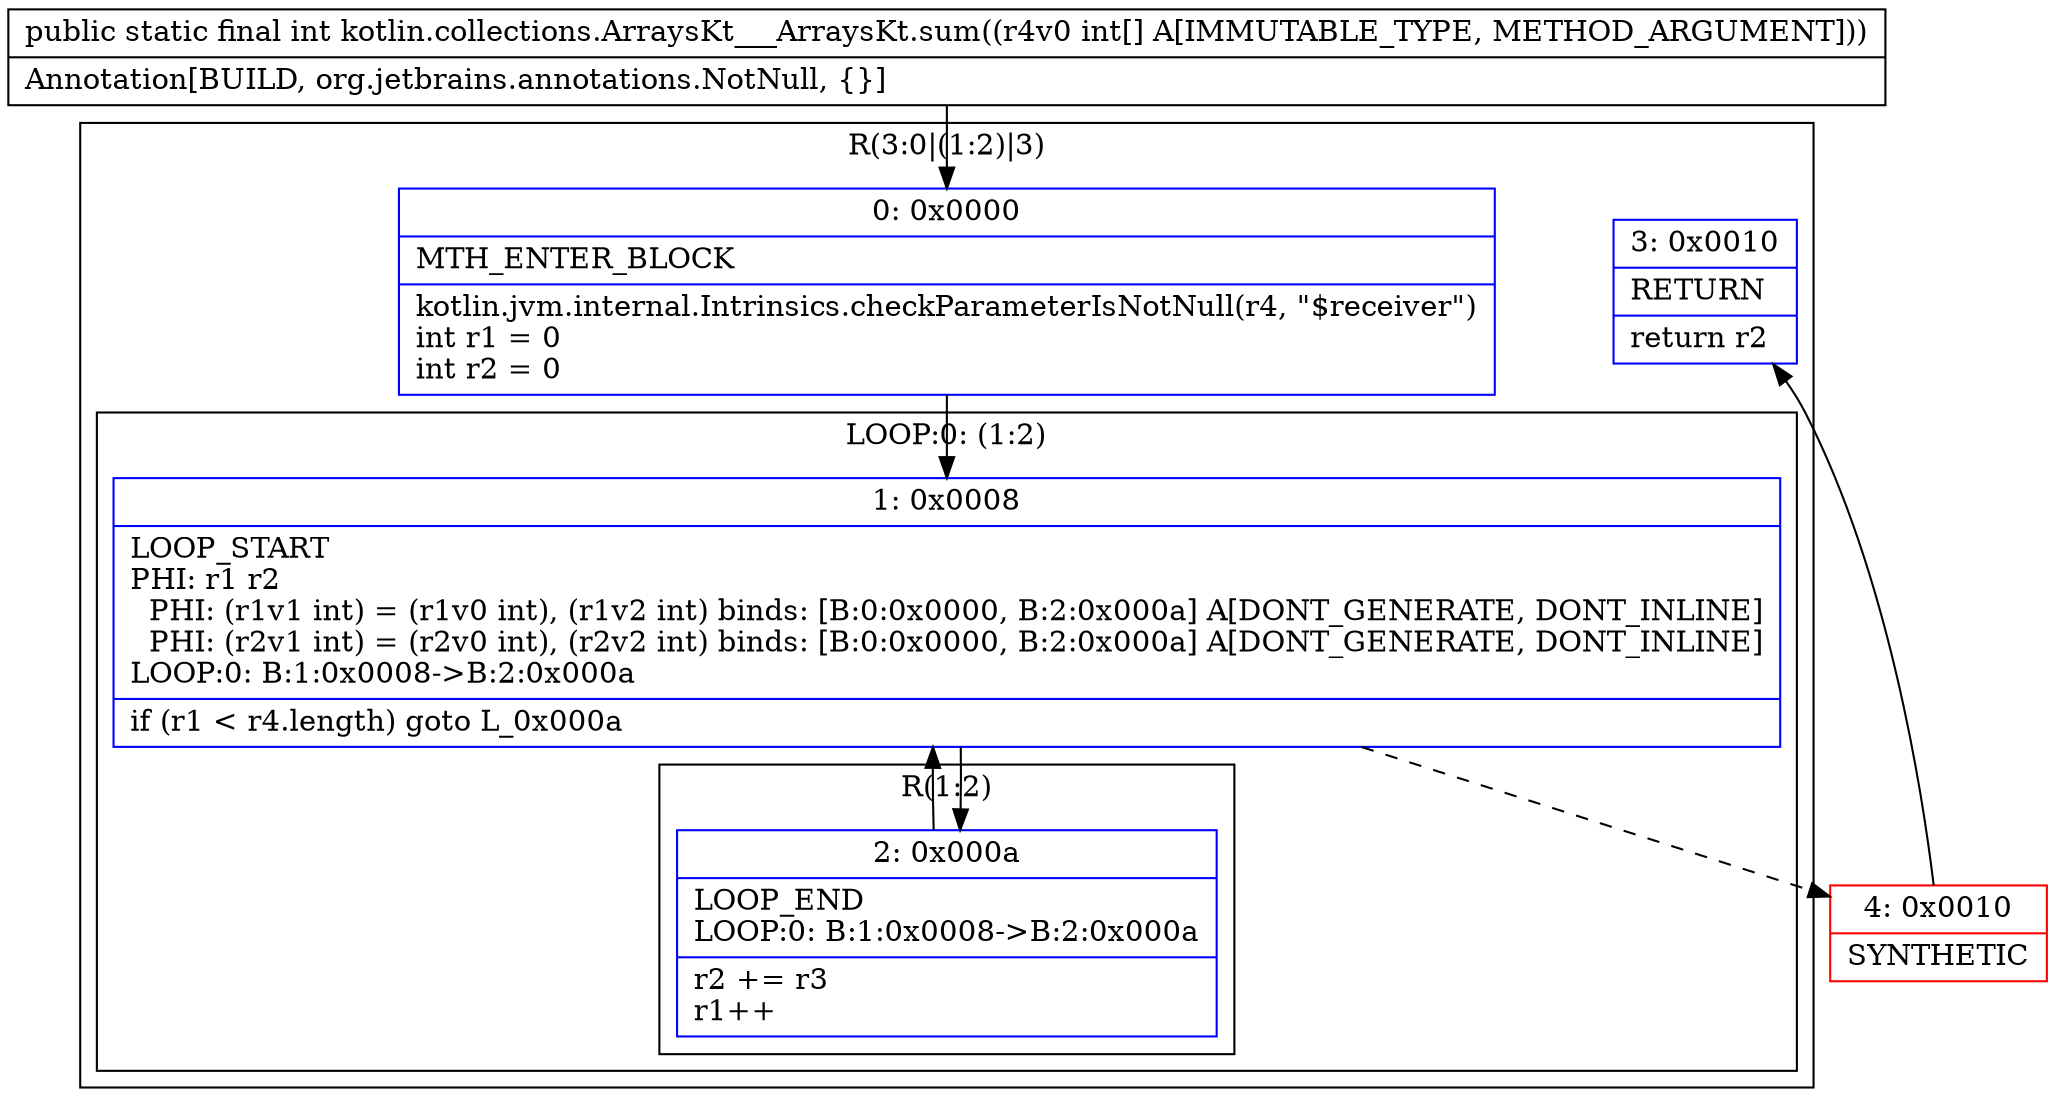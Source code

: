 digraph "CFG forkotlin.collections.ArraysKt___ArraysKt.sum([I)I" {
subgraph cluster_Region_396990985 {
label = "R(3:0|(1:2)|3)";
node [shape=record,color=blue];
Node_0 [shape=record,label="{0\:\ 0x0000|MTH_ENTER_BLOCK\l|kotlin.jvm.internal.Intrinsics.checkParameterIsNotNull(r4, \"$receiver\")\lint r1 = 0\lint r2 = 0\l}"];
subgraph cluster_LoopRegion_960894756 {
label = "LOOP:0: (1:2)";
node [shape=record,color=blue];
Node_1 [shape=record,label="{1\:\ 0x0008|LOOP_START\lPHI: r1 r2 \l  PHI: (r1v1 int) = (r1v0 int), (r1v2 int) binds: [B:0:0x0000, B:2:0x000a] A[DONT_GENERATE, DONT_INLINE]\l  PHI: (r2v1 int) = (r2v0 int), (r2v2 int) binds: [B:0:0x0000, B:2:0x000a] A[DONT_GENERATE, DONT_INLINE]\lLOOP:0: B:1:0x0008\-\>B:2:0x000a\l|if (r1 \< r4.length) goto L_0x000a\l}"];
subgraph cluster_Region_457968193 {
label = "R(1:2)";
node [shape=record,color=blue];
Node_2 [shape=record,label="{2\:\ 0x000a|LOOP_END\lLOOP:0: B:1:0x0008\-\>B:2:0x000a\l|r2 += r3\lr1++\l}"];
}
}
Node_3 [shape=record,label="{3\:\ 0x0010|RETURN\l|return r2\l}"];
}
Node_4 [shape=record,color=red,label="{4\:\ 0x0010|SYNTHETIC\l}"];
MethodNode[shape=record,label="{public static final int kotlin.collections.ArraysKt___ArraysKt.sum((r4v0 int[] A[IMMUTABLE_TYPE, METHOD_ARGUMENT]))  | Annotation[BUILD, org.jetbrains.annotations.NotNull, \{\}]\l}"];
MethodNode -> Node_0;
Node_0 -> Node_1;
Node_1 -> Node_2;
Node_1 -> Node_4[style=dashed];
Node_2 -> Node_1;
Node_4 -> Node_3;
}

